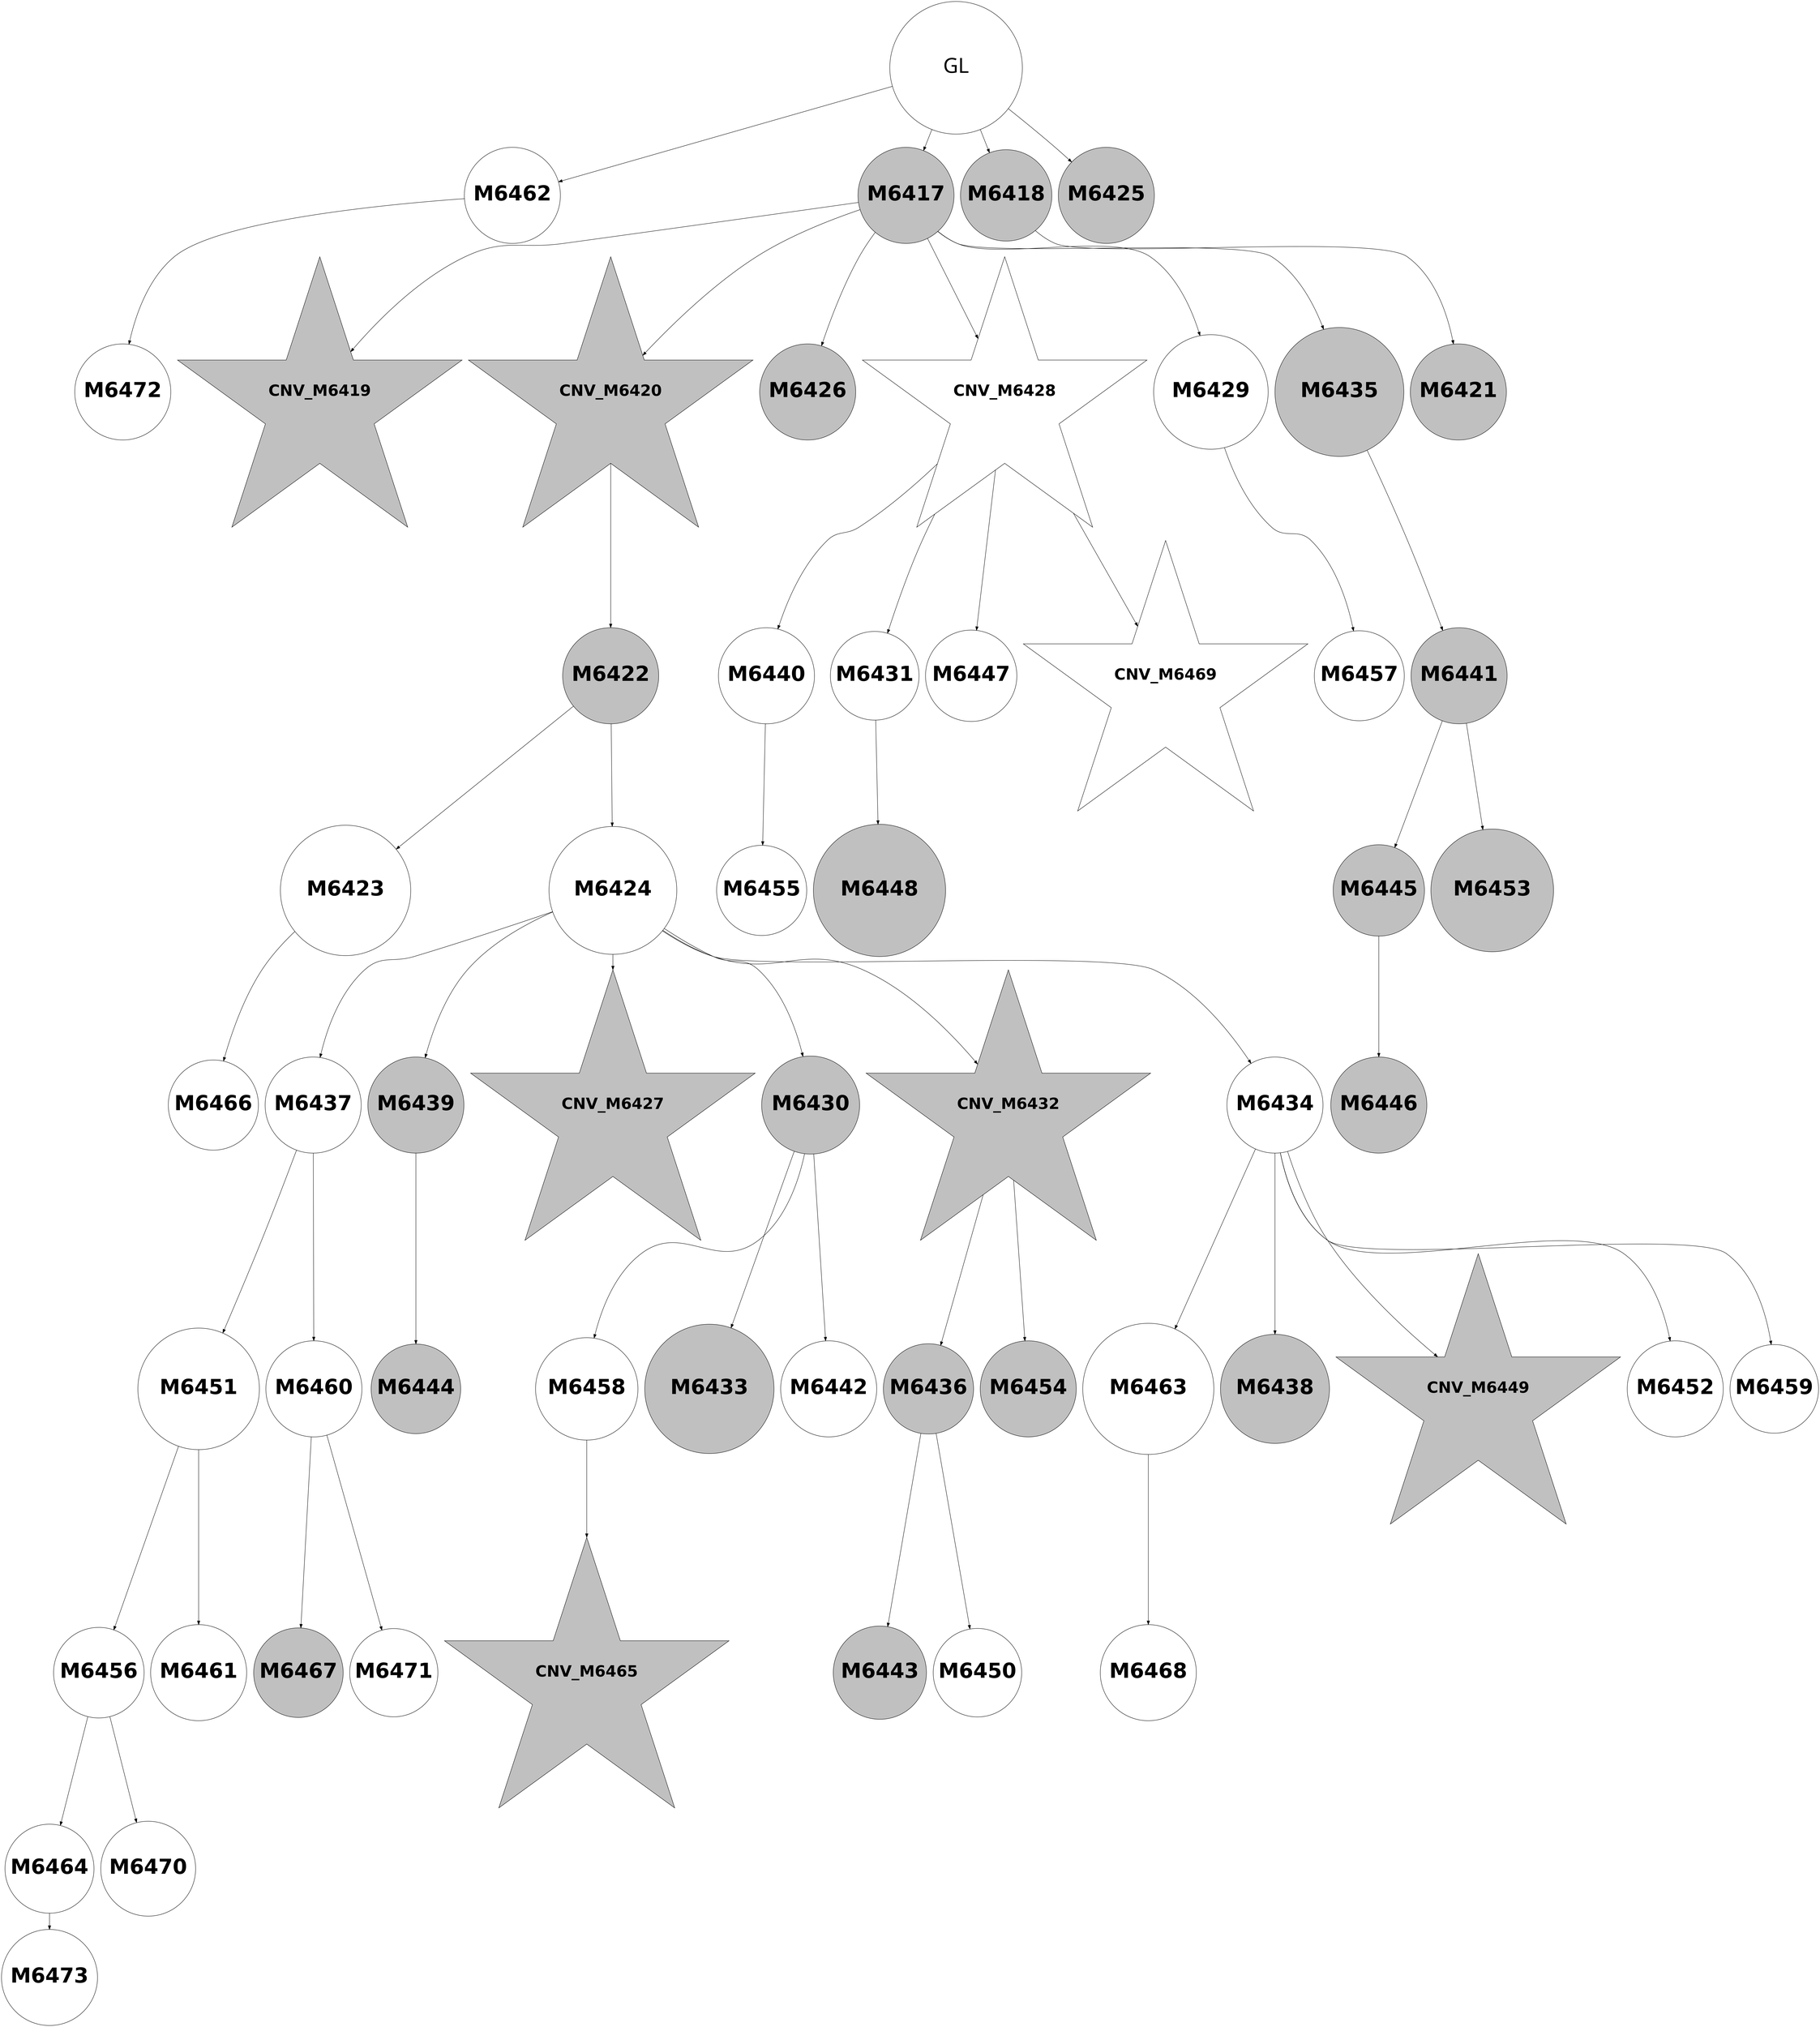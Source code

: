 digraph G { 
6464 -> 6471;
6464 -> 6478;
6465 -> 6479;
6465 -> 6488;
6467 -> 6472;
6468 -> 6483;
6469 -> 6473;
6469 -> 6481;
6473 -> 6474;
6479 -> 6484;
6479 -> 6489;
6484 -> 6492;
6484 -> 6498;
6486 -> 6493;
6488 -> 6495;
6488 -> 6499;
6490 -> 6500;
6491 -> 6496;
6492 -> 6501;
6444 -> 6445;
6444 -> 6446;
6444 -> 6453;
6444 -> 6490;
6445 -> 6447;
6445 -> 6448;
6445 -> 6454;
6445 -> 6456;
6445 -> 6457;
6445 -> 6463;
6446 -> 6449;
6448 -> 6450;
6450 -> 6451;
6450 -> 6452;
6451 -> 6494;
6452 -> 6455;
6452 -> 6458;
6452 -> 6460;
6452 -> 6462;
6452 -> 6465;
6452 -> 6467;
6456 -> 6459;
6456 -> 6468;
6456 -> 6475;
6456 -> 6497;
6457 -> 6485;
6458 -> 6461;
6458 -> 6470;
6458 -> 6486;
6459 -> 6476;
6460 -> 6464;
6460 -> 6482;
6462 -> 6466;
6462 -> 6477;
6462 -> 6480;
6462 -> 6487;
6462 -> 6491;
6463 -> 6469;
6444 [label="GL" fontname="arial-bold" fontsize=56 width=5 height=5];
6445 [shape=circle style=filled fillcolor=grey fontname="helvetica-bold" fontsize=56 label="M6417" width=0.42 height=2 ];
6446 [shape=circle style=filled fillcolor=grey fontname="helvetica-bold" fontsize=56 label="M6418" width=3.44 height=2 ];
6447 [shape=star style=filled fillcolor=grey fontname="helvetica-bold" fontsize=42 label="CNV_M6419"];
6448 [shape=star style=filled fillcolor=grey fontname="helvetica-bold" fontsize=42 label="CNV_M6420"];
6449 [shape=circle style=filled fillcolor=grey fontname="helvetica-bold" fontsize=56 label="M6421" width=0.32 height=2 ];
6450 [shape=circle style=filled fillcolor=grey fontname="helvetica-bold" fontsize=56 label="M6422" width=1.5 height=2 ];
6451 [shape=circle style=filled fillcolor=white fontname="helvetica-bold" fontsize=56 label="M6423" width=4.91 height=2 ];
6452 [shape=circle style=filled fillcolor=white fontname="helvetica-bold" fontsize=56 label="M6424" width=4.82 height=2 ];
6453 [shape=circle style=filled fillcolor=grey fontname="helvetica-bold" fontsize=56 label="M6425" width=1.14 height=2 ];
6454 [shape=circle style=filled fillcolor=grey fontname="helvetica-bold" fontsize=56 label="M6426" width=1.41 height=2 ];
6455 [shape=star style=filled fillcolor=grey fontname="helvetica-bold" fontsize=42 label="CNV_M6427"];
6456 [shape=star style=filled fillcolor=white fontname="helvetica-bold" fontsize=42 label="CNV_M6428"];
6457 [shape=circle style=filled fillcolor=white fontname="helvetica-bold" fontsize=56 label="M6429" width=4.32 height=2 ];
6458 [shape=circle style=filled fillcolor=grey fontname="helvetica-bold" fontsize=56 label="M6430" width=3.69 height=2 ];
6459 [shape=circle style=filled fillcolor=white fontname="helvetica-bold" fontsize=56 label="M6431" width=3.02 height=2 ];
6460 [shape=star style=filled fillcolor=grey fontname="helvetica-bold" fontsize=42 label="CNV_M6432"];
6461 [shape=circle style=filled fillcolor=grey fontname="helvetica-bold" fontsize=56 label="M6433" width=4.87 height=2 ];
6462 [shape=circle style=filled fillcolor=white fontname="helvetica-bold" fontsize=56 label="M6434" width=0.78 height=2 ];
6463 [shape=circle style=filled fillcolor=grey fontname="helvetica-bold" fontsize=56 label="M6435" width=4.86 height=2 ];
6464 [shape=circle style=filled fillcolor=grey fontname="helvetica-bold" fontsize=56 label="M6436" width=2.7 height=2 ];
6465 [shape=circle style=filled fillcolor=white fontname="helvetica-bold" fontsize=56 label="M6437" width=1.34 height=2 ];
6466 [shape=circle style=filled fillcolor=grey fontname="helvetica-bold" fontsize=56 label="M6438" width=4.11 height=2 ];
6467 [shape=circle style=filled fillcolor=grey fontname="helvetica-bold" fontsize=56 label="M6439" width=1.66 height=2 ];
6468 [shape=circle style=filled fillcolor=white fontname="helvetica-bold" fontsize=56 label="M6440" width=0.58 height=2 ];
6469 [shape=circle style=filled fillcolor=grey fontname="helvetica-bold" fontsize=56 label="M6441" width=0.87 height=2 ];
6470 [shape=circle style=filled fillcolor=white fontname="helvetica-bold" fontsize=56 label="M6442" width=0.03 height=2 ];
6471 [shape=circle style=filled fillcolor=grey fontname="helvetica-bold" fontsize=56 label="M6443" width=3.51 height=2 ];
6472 [shape=circle style=filled fillcolor=grey fontname="helvetica-bold" fontsize=56 label="M6444" width=2.76 height=2 ];
6473 [shape=circle style=filled fillcolor=grey fontname="helvetica-bold" fontsize=56 label="M6445" width=2.5 height=2 ];
6474 [shape=circle style=filled fillcolor=grey fontname="helvetica-bold" fontsize=56 label="M6446" width=1.57 height=2 ];
6475 [shape=circle style=filled fillcolor=white fontname="helvetica-bold" fontsize=56 label="M6447" width=3.44 height=2 ];
6476 [shape=circle style=filled fillcolor=grey fontname="helvetica-bold" fontsize=56 label="M6448" width=4.99 height=2 ];
6477 [shape=star style=filled fillcolor=grey fontname="helvetica-bold" fontsize=42 label="CNV_M6449"];
6478 [shape=circle style=filled fillcolor=white fontname="helvetica-bold" fontsize=56 label="M6450" width=3.04 height=2 ];
6479 [shape=circle style=filled fillcolor=white fontname="helvetica-bold" fontsize=56 label="M6451" width=4.58 height=2 ];
6480 [shape=circle style=filled fillcolor=white fontname="helvetica-bold" fontsize=56 label="M6452" width=1.71 height=2 ];
6481 [shape=circle style=filled fillcolor=grey fontname="helvetica-bold" fontsize=56 label="M6453" width=4.63 height=2 ];
6482 [shape=circle style=filled fillcolor=grey fontname="helvetica-bold" fontsize=56 label="M6454" width=1.87 height=2 ];
6483 [shape=circle style=filled fillcolor=white fontname="helvetica-bold" fontsize=56 label="M6455" width=2.67 height=2 ];
6484 [shape=circle style=filled fillcolor=white fontname="helvetica-bold" fontsize=56 label="M6456" width=2.62 height=2 ];
6485 [shape=circle style=filled fillcolor=white fontname="helvetica-bold" fontsize=56 label="M6457" width=2.68 height=2 ];
6486 [shape=circle style=filled fillcolor=white fontname="helvetica-bold" fontsize=56 label="M6458" width=3.86 height=2 ];
6487 [shape=circle style=filled fillcolor=white fontname="helvetica-bold" fontsize=56 label="M6459" width=3.08 height=2 ];
6488 [shape=circle style=filled fillcolor=white fontname="helvetica-bold" fontsize=56 label="M6460" width=0.79 height=2 ];
6489 [shape=circle style=filled fillcolor=white fontname="helvetica-bold" fontsize=56 label="M6461" width=0.11 height=2 ];
6490 [shape=circle style=filled fillcolor=white fontname="helvetica-bold" fontsize=56 label="M6462" width=0.02 height=2 ];
6491 [shape=circle style=filled fillcolor=white fontname="helvetica-bold" fontsize=56 label="M6463" width=4.95 height=2 ];
6492 [shape=circle style=filled fillcolor=white fontname="helvetica-bold" fontsize=56 label="M6464" width=2.92 height=2 ];
6493 [shape=star style=filled fillcolor=grey fontname="helvetica-bold" fontsize=42 label="CNV_M6465"];
6494 [shape=circle style=filled fillcolor=white fontname="helvetica-bold" fontsize=56 label="M6466" width=2.66 height=2 ];
6495 [shape=circle style=filled fillcolor=grey fontname="helvetica-bold" fontsize=56 label="M6467" width=3.38 height=2 ];
6496 [shape=circle style=filled fillcolor=white fontname="helvetica-bold" fontsize=56 label="M6468" width=1.46 height=2 ];
6497 [shape=star style=filled fillcolor=white fontname="helvetica-bold" fontsize=42 label="CNV_M6469"];
6498 [shape=circle style=filled fillcolor=white fontname="helvetica-bold" fontsize=56 label="M6470" width=2.09 height=2 ];
6499 [shape=circle style=filled fillcolor=white fontname="helvetica-bold" fontsize=56 label="M6471" width=3.21 height=2 ];
6500 [shape=circle style=filled fillcolor=white fontname="helvetica-bold" fontsize=56 label="M6472" width=1.45 height=2 ];
6501 [shape=circle style=filled fillcolor=white fontname="helvetica-bold" fontsize=56 label="M6473" width=0.63 height=2 ];
}